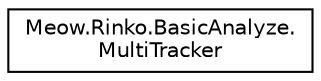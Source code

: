 digraph "类继承关系图"
{
 // LATEX_PDF_SIZE
  edge [fontname="Helvetica",fontsize="10",labelfontname="Helvetica",labelfontsize="10"];
  node [fontname="Helvetica",fontsize="10",shape=record];
  rankdir="LR";
  Node0 [label="Meow.Rinko.BasicAnalyze.\lMultiTracker",height=0.2,width=0.4,color="black", fillcolor="white", style="filled",URL="$class_meow_1_1_rinko_1_1_basic_analyze_1_1_multi_tracker.html",tooltip="多功能榜线高度转换器"];
}

